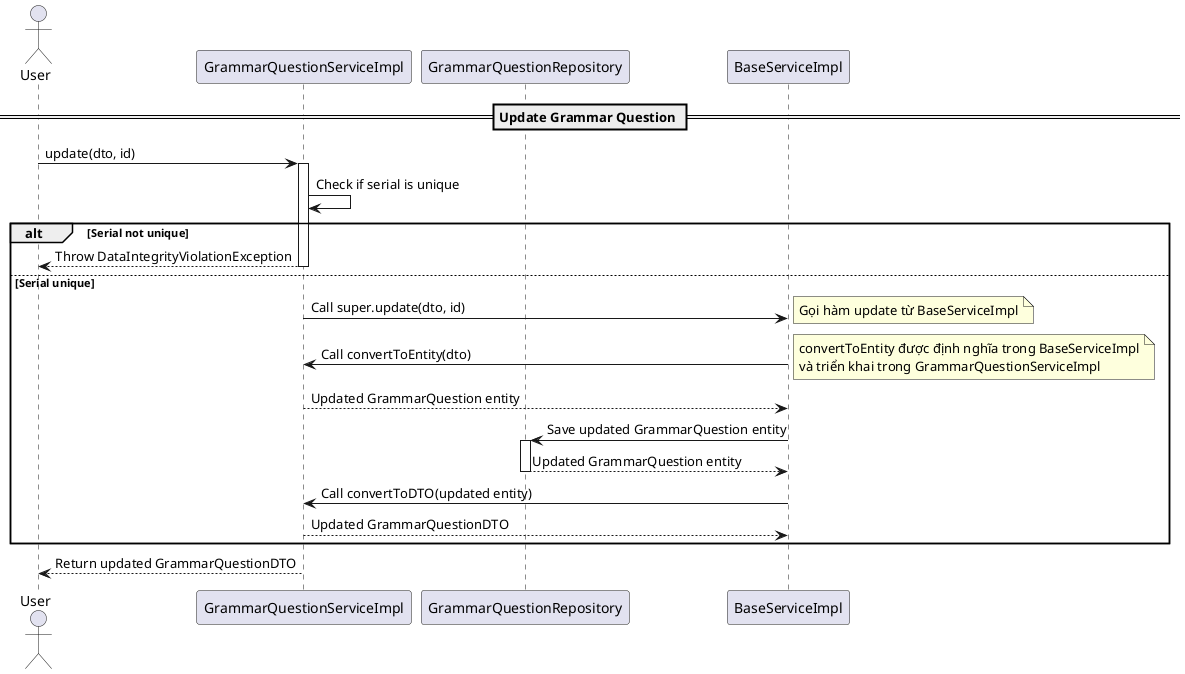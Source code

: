 @startuml UpdateGrammarQuestion

actor User
participant "GrammarQuestionServiceImpl" as GQS
participant "GrammarQuestionRepository" as GQR
participant "BaseServiceImpl" as BSI

== Update Grammar Question ==
User -> GQS: update(dto, id)
activate GQS

GQS -> GQS: Check if serial is unique
alt Serial not unique
    GQS --> User: Throw DataIntegrityViolationException
    deactivate GQS
else Serial unique
    GQS -> BSI: Call super.update(dto, id)
    note right: Gọi hàm update từ BaseServiceImpl
    BSI -> GQS: Call convertToEntity(dto)
    note right: convertToEntity được định nghĩa trong BaseServiceImpl\nvà triển khai trong GrammarQuestionServiceImpl
    GQS --> BSI: Updated GrammarQuestion entity

    BSI -> GQR: Save updated GrammarQuestion entity
    activate GQR
    GQR --> BSI: Updated GrammarQuestion entity
    deactivate GQR

    BSI -> GQS: Call convertToDTO(updated entity)
    GQS --> BSI: Updated GrammarQuestionDTO
end

GQS --> User: Return updated GrammarQuestionDTO
deactivate GQS

@enduml
